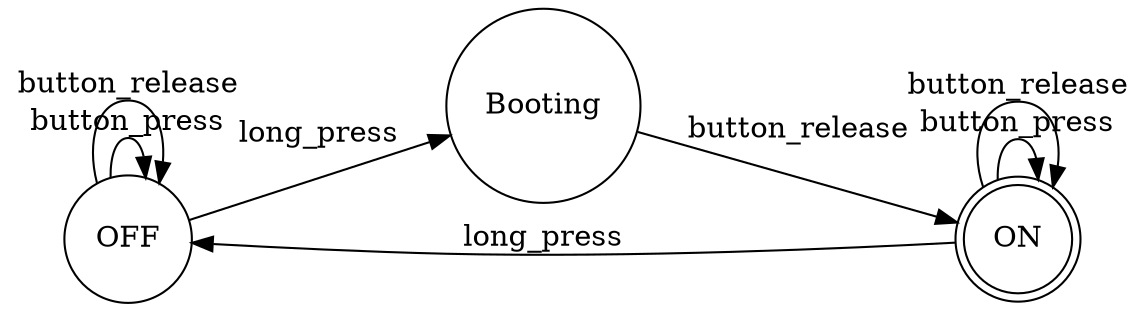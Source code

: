 digraph finite_state_machine {
	
	rankdir=LR;
	
	node [shape = circle]; OFF; Booting;
	node [shape = doublecircle]; ON;

	
	OFF -> OFF [ label = " button_press " ];
	OFF -> OFF [ label = " button_release " ];
	OFF -> Booting [ label = " long_press " ];
	
	Booting -> ON [ label = " button_release " ];
	
	ON -> ON [ label = " button_press " ];
	ON -> ON [ label = " button_release " ];
	ON -> OFF [ label = " long_press " ];
	
}
